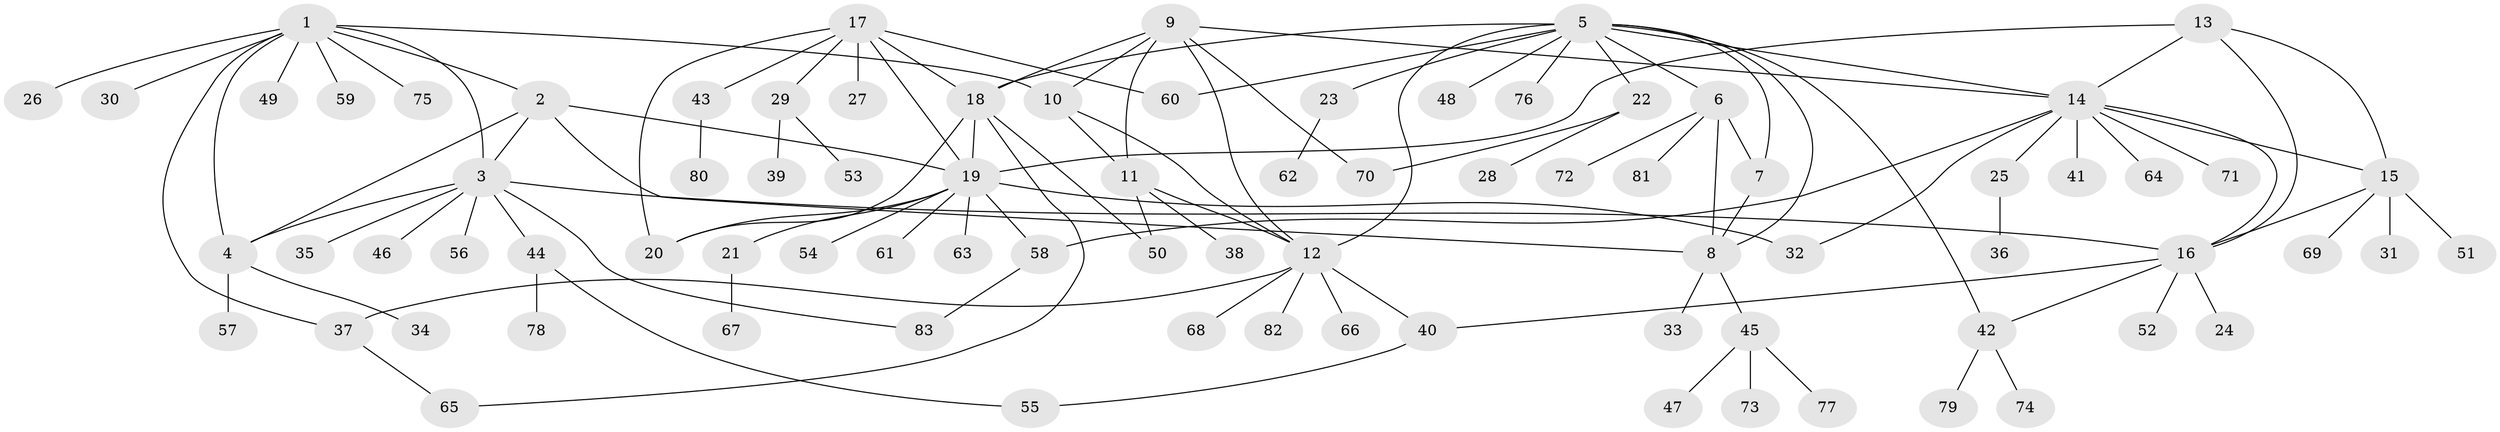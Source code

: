 // Generated by graph-tools (version 1.1) at 2025/26/03/09/25 03:26:43]
// undirected, 83 vertices, 114 edges
graph export_dot {
graph [start="1"]
  node [color=gray90,style=filled];
  1;
  2;
  3;
  4;
  5;
  6;
  7;
  8;
  9;
  10;
  11;
  12;
  13;
  14;
  15;
  16;
  17;
  18;
  19;
  20;
  21;
  22;
  23;
  24;
  25;
  26;
  27;
  28;
  29;
  30;
  31;
  32;
  33;
  34;
  35;
  36;
  37;
  38;
  39;
  40;
  41;
  42;
  43;
  44;
  45;
  46;
  47;
  48;
  49;
  50;
  51;
  52;
  53;
  54;
  55;
  56;
  57;
  58;
  59;
  60;
  61;
  62;
  63;
  64;
  65;
  66;
  67;
  68;
  69;
  70;
  71;
  72;
  73;
  74;
  75;
  76;
  77;
  78;
  79;
  80;
  81;
  82;
  83;
  1 -- 2;
  1 -- 3;
  1 -- 4;
  1 -- 10;
  1 -- 26;
  1 -- 30;
  1 -- 37;
  1 -- 49;
  1 -- 59;
  1 -- 75;
  2 -- 3;
  2 -- 4;
  2 -- 8;
  2 -- 19;
  3 -- 4;
  3 -- 16;
  3 -- 35;
  3 -- 44;
  3 -- 46;
  3 -- 56;
  3 -- 83;
  4 -- 34;
  4 -- 57;
  5 -- 6;
  5 -- 7;
  5 -- 8;
  5 -- 12;
  5 -- 14;
  5 -- 18;
  5 -- 22;
  5 -- 23;
  5 -- 42;
  5 -- 48;
  5 -- 60;
  5 -- 76;
  6 -- 7;
  6 -- 8;
  6 -- 72;
  6 -- 81;
  7 -- 8;
  8 -- 33;
  8 -- 45;
  9 -- 10;
  9 -- 11;
  9 -- 12;
  9 -- 14;
  9 -- 18;
  9 -- 70;
  10 -- 11;
  10 -- 12;
  11 -- 12;
  11 -- 38;
  11 -- 50;
  12 -- 37;
  12 -- 40;
  12 -- 66;
  12 -- 68;
  12 -- 82;
  13 -- 14;
  13 -- 15;
  13 -- 16;
  13 -- 19;
  14 -- 15;
  14 -- 16;
  14 -- 25;
  14 -- 32;
  14 -- 41;
  14 -- 58;
  14 -- 64;
  14 -- 71;
  15 -- 16;
  15 -- 31;
  15 -- 51;
  15 -- 69;
  16 -- 24;
  16 -- 40;
  16 -- 42;
  16 -- 52;
  17 -- 18;
  17 -- 19;
  17 -- 20;
  17 -- 27;
  17 -- 29;
  17 -- 43;
  17 -- 60;
  18 -- 19;
  18 -- 20;
  18 -- 50;
  18 -- 65;
  19 -- 20;
  19 -- 21;
  19 -- 32;
  19 -- 54;
  19 -- 58;
  19 -- 61;
  19 -- 63;
  21 -- 67;
  22 -- 28;
  22 -- 70;
  23 -- 62;
  25 -- 36;
  29 -- 39;
  29 -- 53;
  37 -- 65;
  40 -- 55;
  42 -- 74;
  42 -- 79;
  43 -- 80;
  44 -- 55;
  44 -- 78;
  45 -- 47;
  45 -- 73;
  45 -- 77;
  58 -- 83;
}
